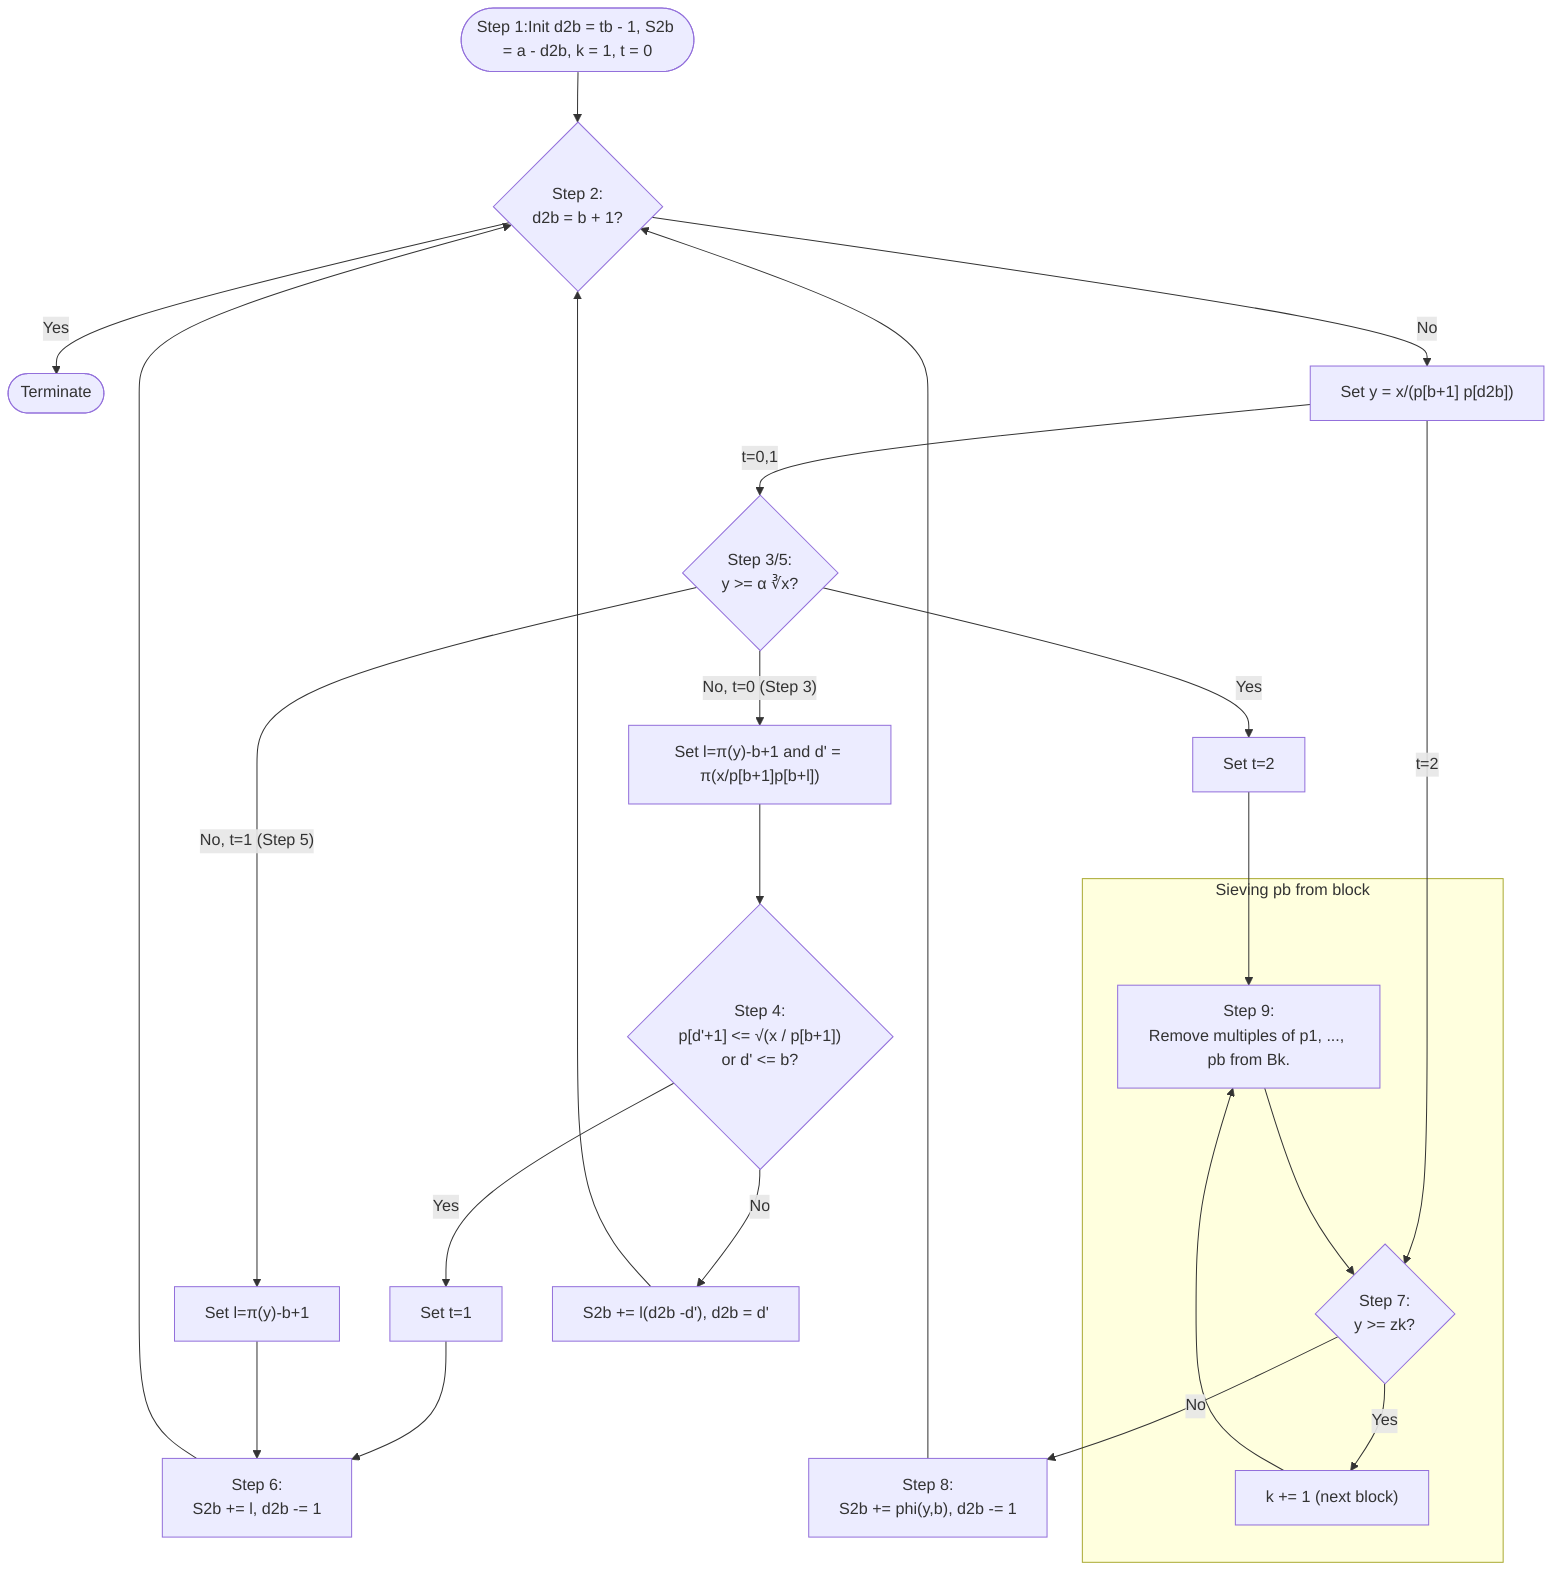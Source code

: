 flowchart TD
1([Step 1:Init d2b = tb - 1, S2b = a - d2b, k = 1, t = 0])  --> 2
2{Step 2:<br>d2b = b + 1?}-->|Yes|T
T([Terminate])
2-->|No|2n
2n["Set y = x/(p[b+1] p[d2b])"]-->|t=0,1|3
2n-->|t=2|7
3{"Step 3/5:<br>y >= α ∛x?"}-->|Yes|3y
3y[Set t=2]-->9
3-->|"No, t=0 (Step 3)"|3n
3n["Set l=π(y)-b+1 and d' = π(x/p[b+1]p[b+l])"]-->4
3-->|"No, t=1 (Step 5)"|5n
4{"Step 4:<br>p[d'+1] <= √(x / p[b+1])<br>or d' <= b"?}-->|Yes|4y
4y[Set t=1]-->6
4-->|No|4n
4n["S2b += l(d2b -d'), d2b = d'"]-->2
5n["Set l=π(y)-b+1"]-->6
6["Step 6:<br>S2b += l, d2b -= 1"]-->2
8-->2
8["Step 8:<br>S2b += phi(y,b), d2b -= 1"]
subgraph Sieving pb from block
7{"Step 7:<br>y >= zk?"}-->|Yes|7y
7y["k += 1 (next block)"]-->9
9[Step 9:<br>Remove multiples of p1, ..., pb from Bk.]-->7
end
7-->|No|8